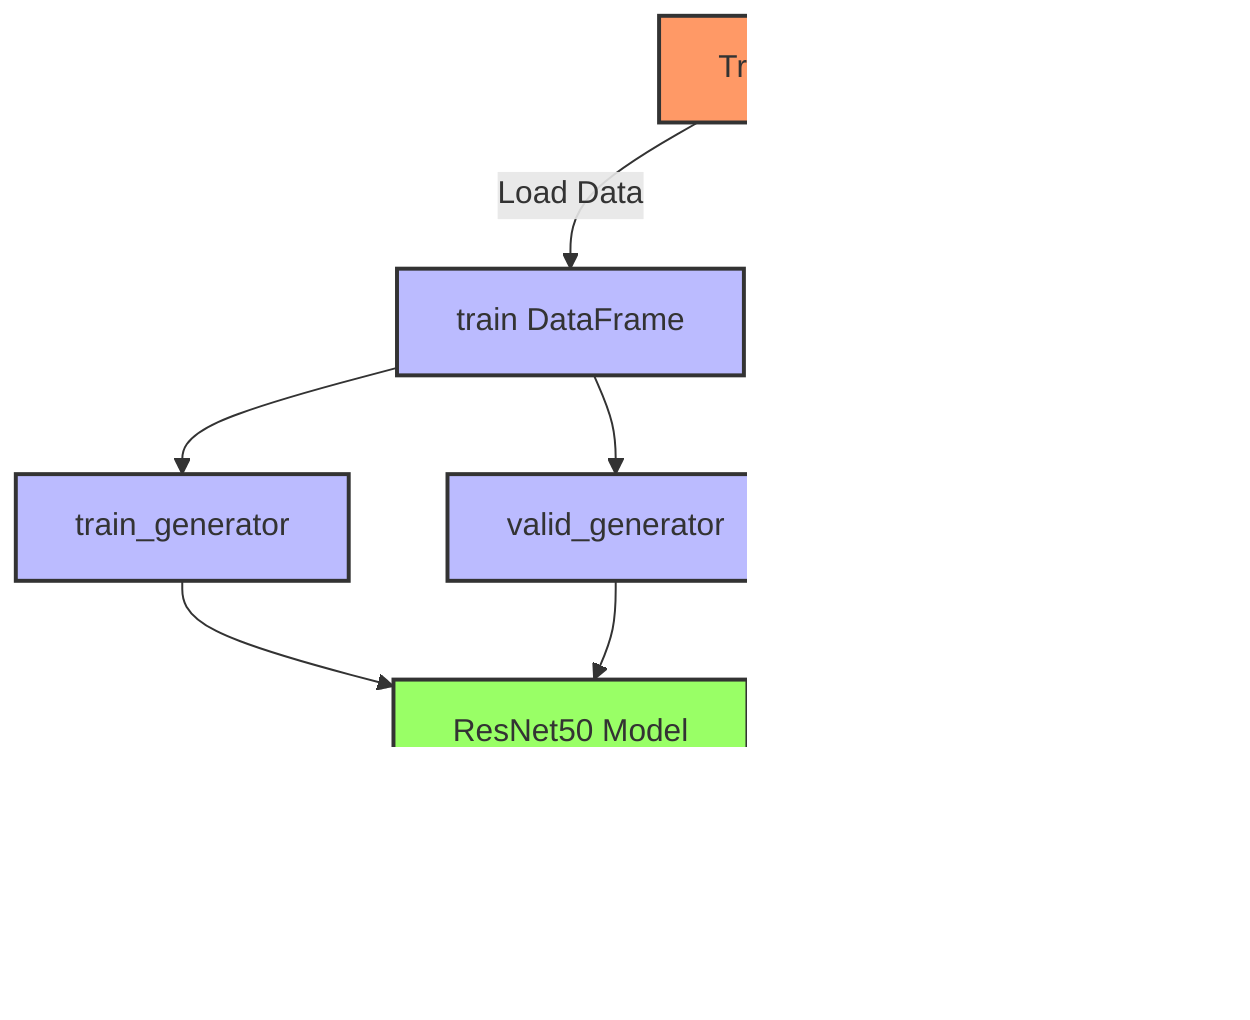 flowchart TD

%% Data Sources
A["Train CSV"]:::dataSource -->|Load Data| B["train DataFrame"]:::dataVariable
A["Train CSV"]:::dataSource -->|Load Data| C["test DataFrame"]:::dataVariable

%% Data Processing
B --> D["train_generator"]:::dataVariable
B --> E["valid_generator"]:::dataVariable
C --> F["test_generator"]:::dataVariable

%% Model Creation and Training
D & E --> G["ResNet50 Model"]:::model
G --> H["history"]:::dataVariable

%% Model Evaluation
G --> I["train_preds"]:::dataVariable
G --> J["predictions"]:::dataVariable

%% Styling
classDef dataSource fill:#f96,stroke:#333,stroke-width:2px;
classDef dataVariable fill:#bbf,stroke:#333,stroke-width:2px;
classDef model fill:#9f6,stroke:#333,stroke-width:2px;
